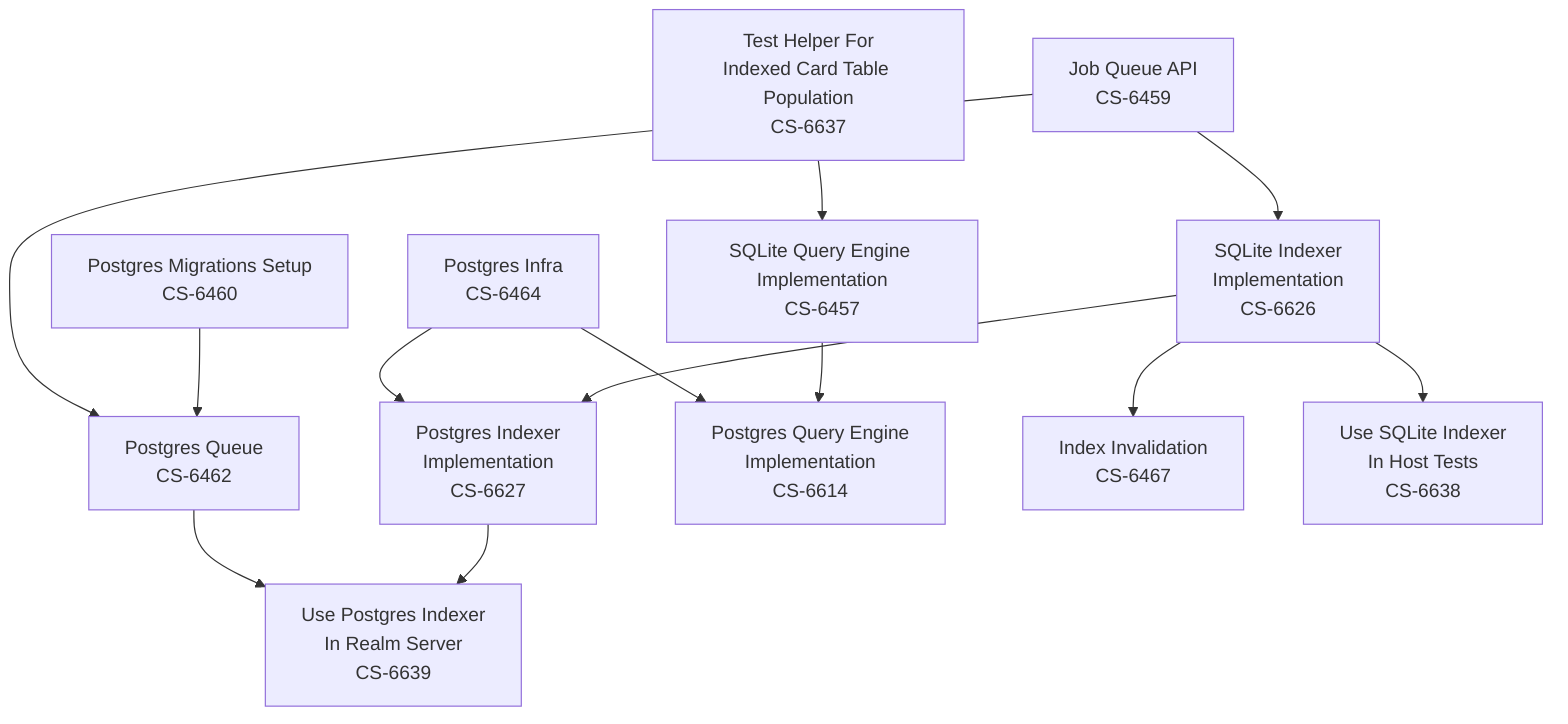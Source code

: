 flowchart
    PostgresInfra[Postgres Infra\nCS-6464]
    click PostgresInfra "https://linear.app/cardstack/issue/CS-6464" "Open in Linear"
    PostgresMigrations[Postgres Migrations Setup\nCS-6460]
    click PostgresMigrations "https://linear.app/cardstack/issue/CS-6460" "Open in Linear"
    PostgresQueue[Postgres Queue\nCS-6462]
    click PostgresQueue "https://linear.app/cardstack/issue/CS-6462" "Open in Linear"
    JobQueueFacade[Job Queue API\nCS-6459]
    click JobQueueFacade "https://linear.app/cardstack/issue/CS-6459" "Open in Linear"
    SQLiteIndexerImplementation[SQLite Indexer\nImplementation\nCS-6626]
    click SQLiteIndexerImplementation "https://linear.app/cardstack/issue/CS-6626" "Open in Linear"
    PostgresIndexerImplementation[Postgres Indexer\nImplementation\nCS-6627]
    click PostgresIndexerImplementation "https://linear.app/cardstack/issue/CS-6627" "Open in Linear"
    TestHelperForIndexedCardTablePopulation[Test Helper For\nIndexed Card Table Population\nCS-6637]
    click TestHelperForIndexedCardTablePopulation "https://linear.app/cardstack/issue/CS-6637" "Open in Linear"
    SQLiteQueryEngineImplementation[SQLite Query Engine Implementation\nCS-6457]
    click SQLiteQueryEngineImplementation "https://linear.app/cardstack/issue/CS-6457" "Open in Linear"
    PostgresQueryEngineImplementation[Postgres Query Engine\nImplementation\nCS-6614]
    click PostgresQueryEngineImplementation "https://linear.app/cardstack/issue/CS-6614" "Open in Linear"
    IndexInvalidation[Index Invalidation\nCS-6467]
    click IndexInvalidation "https://linear.app/cardstack/issue/CS-6467" "Open in Linear"
    UseSQLiteIndexerInHostTests[Use SQLite Indexer\nIn Host Tests\nCS-6638]
    click UseSQLiteIndexerInHostTests "https://linear.app/cardstack/issue/CS-6638" "Open in Linear"
    UsePostgresIndexerInRealmServer[Use Postgres Indexer\nIn Realm Server\nCS-6639]
    click UsePostgresIndexerInRealmServer "https://linear.app/cardstack/issue/CS-6639" "Open in Linear"
    PostgresInfra
    PostgresMigrations-->PostgresQueue
    JobQueueFacade-->SQLiteIndexerImplementation
    SQLiteIndexerImplementation-->PostgresIndexerImplementation
    PostgresInfra-->PostgresIndexerImplementation
    TestHelperForIndexedCardTablePopulation-->SQLiteQueryEngineImplementation
    SQLiteQueryEngineImplementation-->PostgresQueryEngineImplementation
    PostgresInfra-->PostgresQueryEngineImplementation
    SQLiteIndexerImplementation-->IndexInvalidation
    SQLiteIndexerImplementation-->UseSQLiteIndexerInHostTests
    PostgresIndexerImplementation-->UsePostgresIndexerInRealmServer
    PostgresQueue-->UsePostgresIndexerInRealmServer
    JobQueueFacade-->PostgresQueue